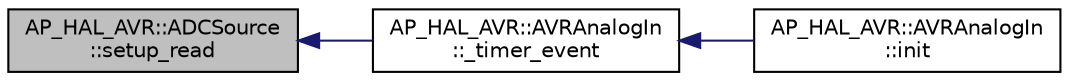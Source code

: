 digraph "AP_HAL_AVR::ADCSource::setup_read"
{
 // INTERACTIVE_SVG=YES
  edge [fontname="Helvetica",fontsize="10",labelfontname="Helvetica",labelfontsize="10"];
  node [fontname="Helvetica",fontsize="10",shape=record];
  rankdir="LR";
  Node1 [label="AP_HAL_AVR::ADCSource\l::setup_read",height=0.2,width=0.4,color="black", fillcolor="grey75", style="filled" fontcolor="black"];
  Node1 -> Node2 [dir="back",color="midnightblue",fontsize="10",style="solid",fontname="Helvetica"];
  Node2 [label="AP_HAL_AVR::AVRAnalogIn\l::_timer_event",height=0.2,width=0.4,color="black", fillcolor="white", style="filled",URL="$classAP__HAL__AVR_1_1AVRAnalogIn.html#a8ad3a7de9f5985ed4576f8d16e260e9c"];
  Node2 -> Node3 [dir="back",color="midnightblue",fontsize="10",style="solid",fontname="Helvetica"];
  Node3 [label="AP_HAL_AVR::AVRAnalogIn\l::init",height=0.2,width=0.4,color="black", fillcolor="white", style="filled",URL="$classAP__HAL__AVR_1_1AVRAnalogIn.html#ad4424206d121b73373bf294c8595327e"];
}
